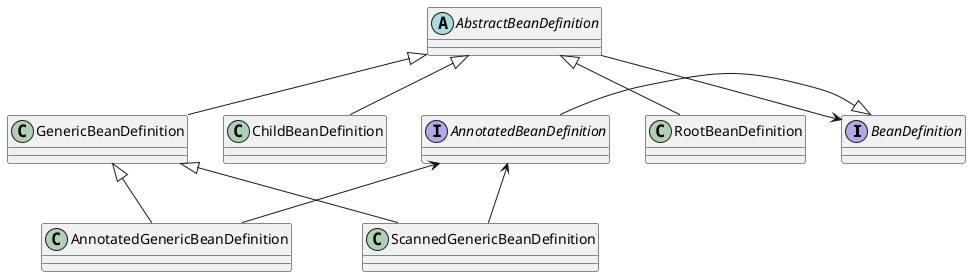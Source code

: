 @startuml

interface BeanDefinition
interface AnnotatedBeanDefinition
abstract class AbstractBeanDefinition

BeanDefinition <|-right- AnnotatedBeanDefinition
BeanDefinition <-up- AbstractBeanDefinition
AbstractBeanDefinition <|-right- GenericBeanDefinition
AbstractBeanDefinition <|-- RootBeanDefinition
AbstractBeanDefinition <|-- ChildBeanDefinition
GenericBeanDefinition <|-- AnnotatedGenericBeanDefinition
GenericBeanDefinition <|-- ScannedGenericBeanDefinition

AnnotatedBeanDefinition <-- ScannedGenericBeanDefinition
AnnotatedBeanDefinition <-- AnnotatedGenericBeanDefinition

@enduml